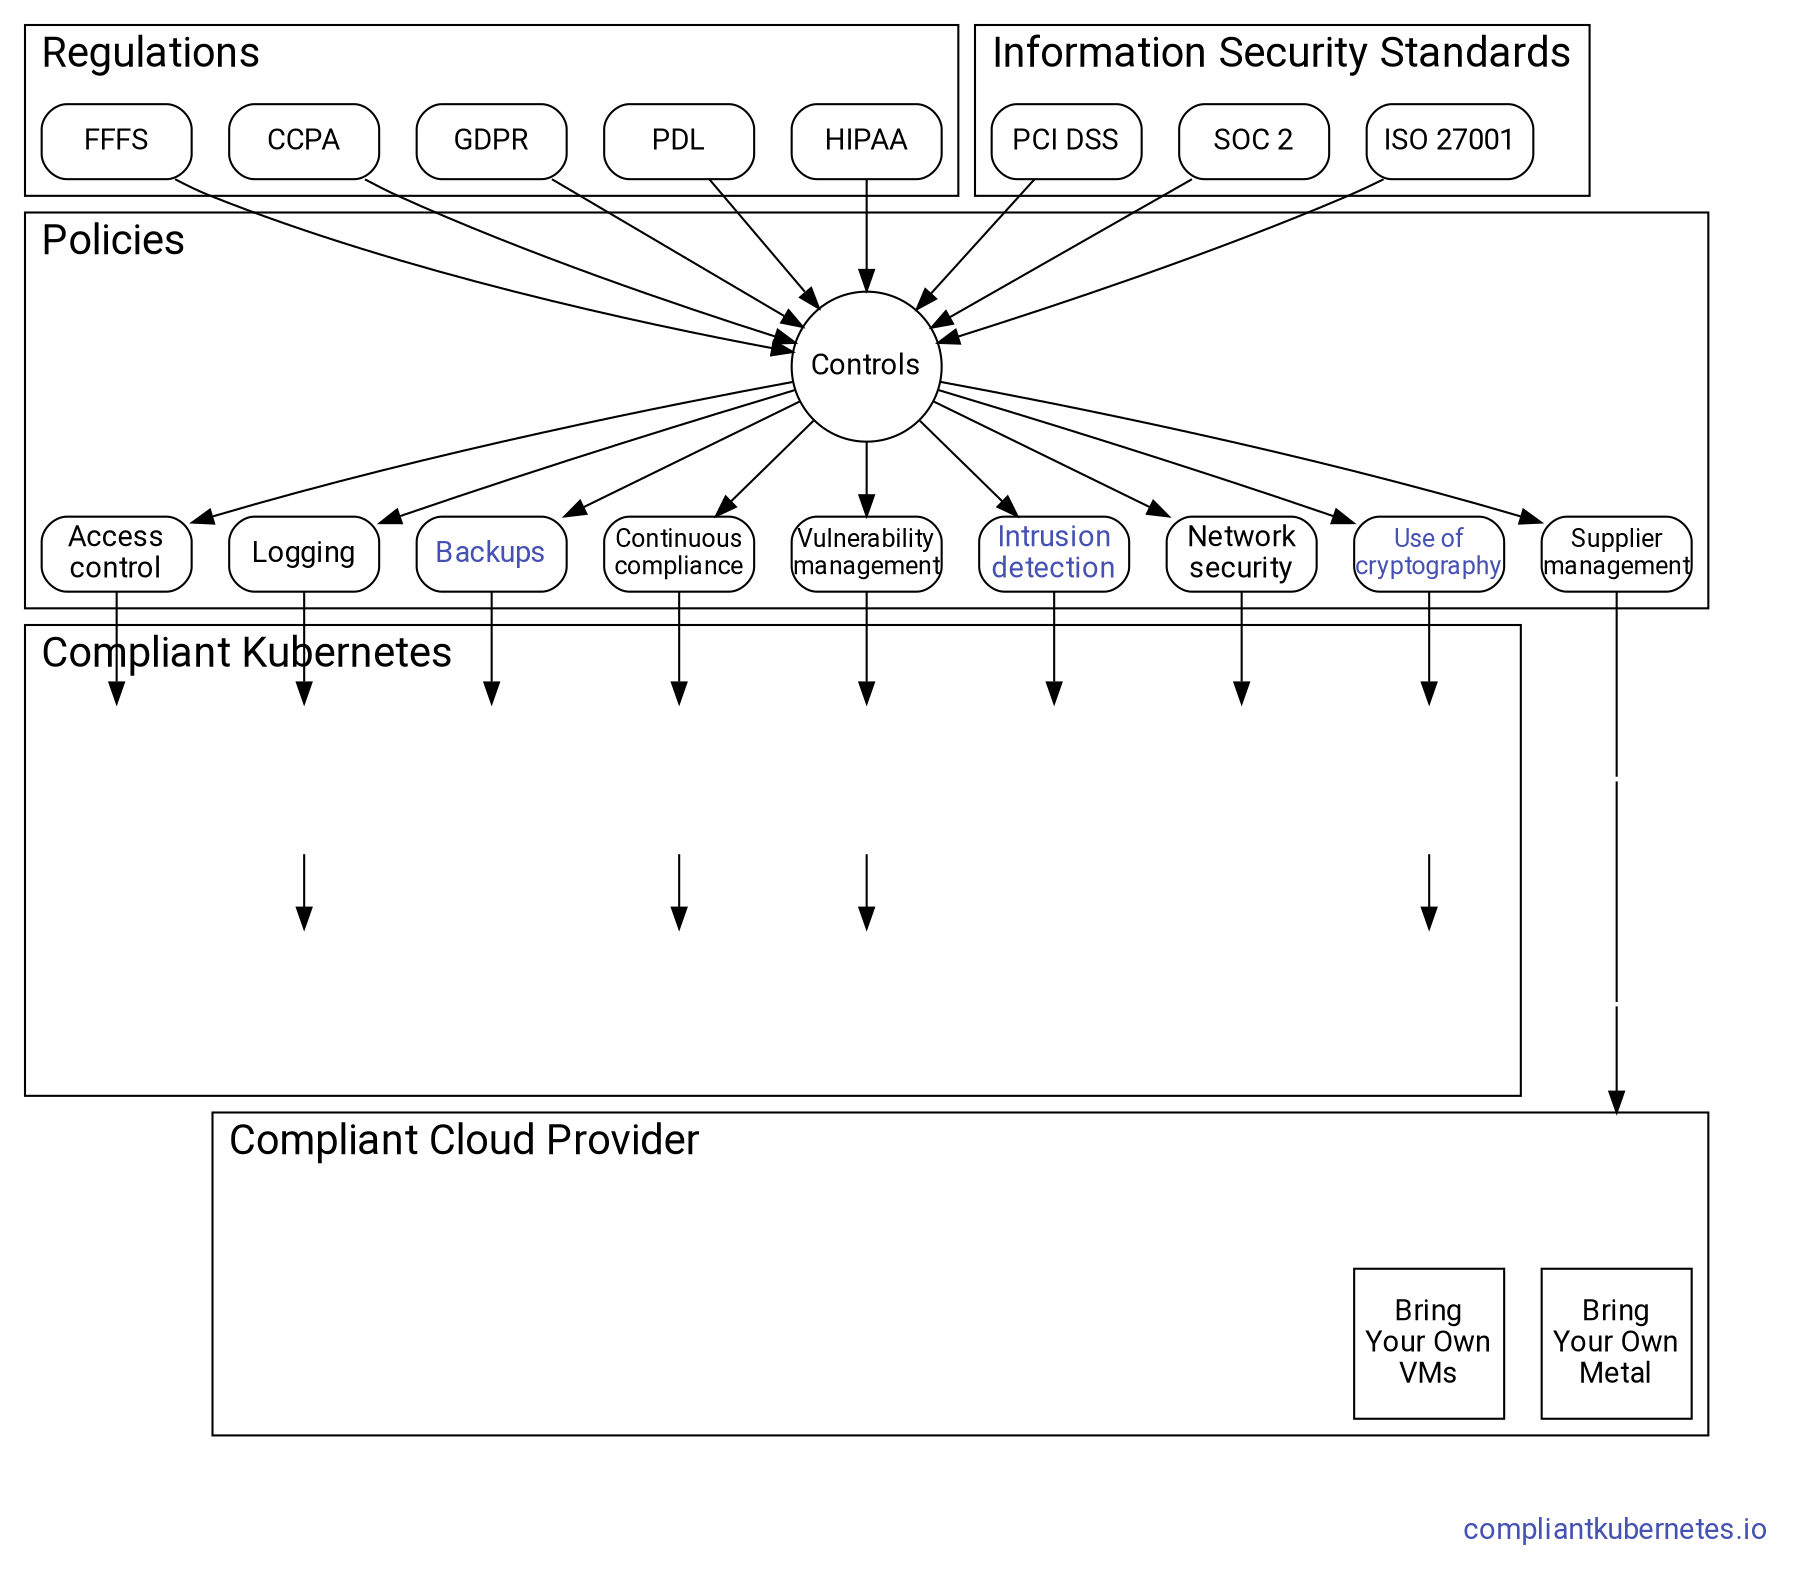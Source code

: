 digraph compliance_basics {
    graph [fontname = "Roboto,BlinkMacSystemFont,Helvetica,Arial,sans-serif"];
    node [fontname = "Roboto,BlinkMacSystemFont,Helvetica,Arial,sans-serif"];
    edge [fontname = "Roboto,BlinkMacSystemFont,Helvetica,Arial,sans-serif"];

    compound=true;
    graph[labeljust="l", fontsize=20];

    title[
        shape="none",
        label="compliantkubernetes.io",
        target="_top",
        fontcolor="#4651b4",
        URL="https://compliantkubernetes.io"];

    subgraph cluster_regulations {
        label="Regulations";
        node[width=1, shape=box, style=rounded];

        HIPAA[URL="https://www.cdc.gov/phlp/publications/topic/hipaa.html"];
        PDL[URL="https://www.riksdagen.se/sv/dokument-lagar/dokument/svensk-forfattningssamling/patientdatalag-2008355_sfs-2008-355"];
        GDPR[URL="https://gdpr.eu/"];
        CCPA[URL="https://oag.ca.gov/privacy/ccpa"];
        FFFS[URL="https://www.fi.se/en/our-registers/search-fffs/2014/20145/"];
    }

    subgraph cluster_isms {
        label="Information Security Standards"
        node[target="_blank"];
        node[width=1, shape=box, style=rounded];

        iso27k[label="ISO 27001", URL="https://www.isms.online/iso-27001/"];
        soc2[label="SOC 2", URL="https://www.aicpa.org/interestareas/frc/assuranceadvisoryservices/aicpasoc2report.html"];
        pcidss[label="PCI DSS", URL="https://www.pcisecuritystandards.org/"];
    }

    graph[width="4pt"];
    subgraph cluster_policies {
        label="Policies"
        node[width=1, shape=circle, fixedsize=true];

        { HIPAA, PDL, GDPR, CCPA, FFFS } -> Controls
        { iso27k, soc2, pcidss } -> Controls

        // Special node for alignment
        controls2[width=0, height=0, margin=0, style="invis", label=""];

        node[width=1, shape=box, style=rounded];
        node[target="_top"];
        Controls -> {
            supplier[label="Supplier\nmanagement",fontsize=12]
            access[label="Access\ncontrol"]
            "Logging"
            "Backups"[
                URL="/ciso-guide/backup/",
                fontcolor="#4651b4"
            ];
            incident[label="Continuous\ncompliance",fontsize=12]
            vulnerability[label="Vulnerability\nmanagement",fontsize=12]
            intrusion[
                label="Intrusion\ndetection",
                URL="/ciso-guide/intrusion-detection/",
                fontcolor="#4651b4",
            ]
            network[label="Network\nsecurity"]
            crypto[
                label="Use of\ncryptography",
                URL="/ciso-guide/cryptography/",
                fontcolor="#4651b4",
                fontsize=12,
            ]
        }
    }

    subgraph cluster_implementation {
        label="Compliant Kubernetes"

        node[
            shape=none,
            label="",
            width=1,
            height=1,
            fixedsize=true,
            imagescale=true
        ];

        access -> { dex[image="logos/dex.png"] }
        "Backups" -> { velero[image="logos/velero.png"] }
        "Logging"
            -> { elasticsearch[image="logos/elasticsearch.png"] }
            -> { kibana[image="logos/kibana.png"] }
        incident
            -> { prometheus[image="logos/prometheus.png"] }
            -> { grafana[image="logos/grafana.png"] }
        vulnerability
            -> { harbor[image="logos/harbor.png"] }
            -> { trivy[image="logos/trivy.png"] }
        intrusion -> { falco[image="logos/falco.png"] }
        network -> { calico[image="logos/project-calico.png"] }
        crypto
            -> { certmanager[image="logos/cert-manager.png"] }
            -> { letsencrypt[image="logos/letsencrypt.png"] }
    }

    subgraph cluster_provider {
        label="Compliant Cloud Provider"

        node[shape=none, label="", width=1, height=1, fixedsize=true, imagescale=true];
        edge[style=invis];

        // Special node to attach supplier management to.
        cloud_provider[width=0, height=0, margin=0];

        cloud_provider -> {
            aws[image="logos/cloud-providers/aws.png"];
            azure[image="logos/cloud-providers/azure.png"];
            citycloud[image="logos/cloud-providers/citycloud.png"]
            exoscale[image="logos/cloud-providers/exoscale.png"]
            safespring[image="logos/cloud-providers/safespring.png"]
            openstack[image="logos/cloud-providers/openstack.png"]
            byovm[label="Bring\nYour Own\nVMs",shape=box]
            byom[label="Bring\nYour Own\nMetal",shape=box]
        }
    }

    // Make sure the rank of cloud providers is below those of
    // Compliant Kubernetes components.
    {
        node[shape=none, label="", style="invis", height="0", width="0"];
        edge[arrowhead=none];
        supplier -> supplier2 -> supplier3;
        supplier3 -> cloud_provider[arrowhead=normal, lhead=cluster_provider];
    }

    // Ensure alignment
    FFFS -> controls2 -> access[weight=1000,style="invis"];
    cloud_provider -> byom[weight=1000,style="invis"];
    byom -> title[weight=1000,style="invis"];
}
